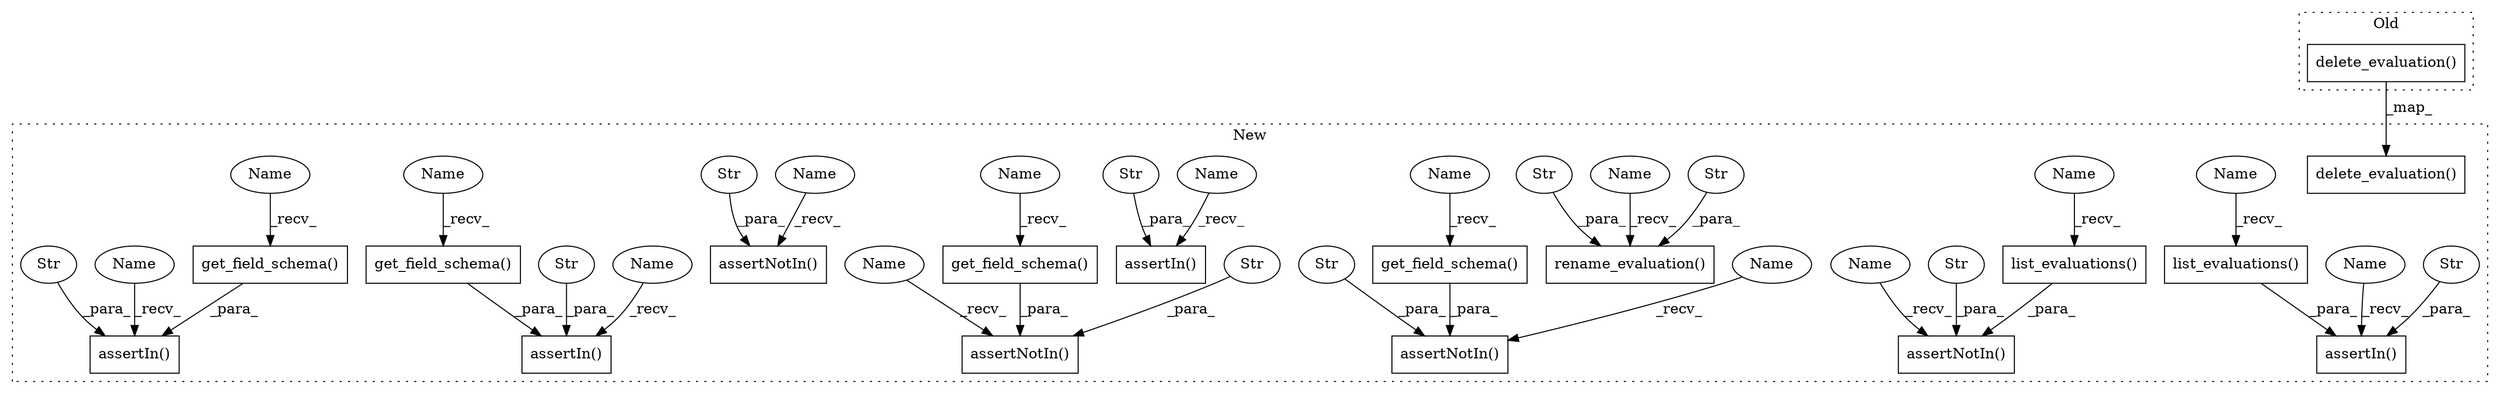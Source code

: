 digraph G {
subgraph cluster0 {
1 [label="delete_evaluation()" a="75" s="75560,75592" l="26,1" shape="box"];
label = "Old";
style="dotted";
}
subgraph cluster1 {
2 [label="delete_evaluation()" a="75" s="86878,86911" l="26,1" shape="box"];
3 [label="list_evaluations()" a="75" s="86613" l="26" shape="box"];
4 [label="assertIn()" a="75" s="86590,86639" l="14,1" shape="box"];
5 [label="assertNotIn()" a="75" s="86922,86974" l="17,1" shape="box"];
6 [label="list_evaluations()" a="75" s="86948" l="26" shape="box"];
7 [label="assertIn()" a="75" s="86786,86842" l="14,1" shape="box"];
8 [label="Str" a="66" s="86604" l="7" shape="ellipse"];
9 [label="Str" a="66" s="86800" l="14" shape="ellipse"];
10 [label="Str" a="66" s="86939" l="7" shape="ellipse"];
11 [label="get_field_schema()" a="75" s="87091" l="26" shape="box"];
12 [label="assertNotIn()" a="75" s="87055,87117" l="17,1" shape="box"];
13 [label="Str" a="66" s="87072" l="17" shape="ellipse"];
14 [label="get_field_schema()" a="75" s="86816" l="26" shape="box"];
15 [label="rename_evaluation()" a="75" s="86267,86308" l="26,1" shape="box"];
16 [label="Str" a="66" s="86293" l="6" shape="ellipse"];
17 [label="Str" a="66" s="86301" l="7" shape="ellipse"];
18 [label="assertIn()" a="75" s="86717,86776" l="14,1" shape="box"];
19 [label="Str" a="66" s="86731" l="17" shape="ellipse"];
20 [label="assertNotIn()" a="75" s="87127,87186" l="17,1" shape="box"];
21 [label="Str" a="66" s="87144" l="14" shape="ellipse"];
22 [label="assertIn()" a="75" s="86649,86707" l="14,1" shape="box"];
23 [label="Str" a="66" s="86663" l="16" shape="ellipse"];
24 [label="get_field_schema()" a="75" s="87160" l="26" shape="box"];
25 [label="assertNotIn()" a="75" s="86984,87045" l="17,1" shape="box"];
26 [label="Str" a="66" s="87001" l="16" shape="ellipse"];
27 [label="get_field_schema()" a="75" s="86681" l="26" shape="box"];
28 [label="Name" a="87" s="86922" l="4" shape="ellipse"];
29 [label="Name" a="87" s="86717" l="4" shape="ellipse"];
30 [label="Name" a="87" s="86590" l="4" shape="ellipse"];
31 [label="Name" a="87" s="87055" l="4" shape="ellipse"];
32 [label="Name" a="87" s="86649" l="4" shape="ellipse"];
33 [label="Name" a="87" s="86984" l="4" shape="ellipse"];
34 [label="Name" a="87" s="87127" l="4" shape="ellipse"];
35 [label="Name" a="87" s="86786" l="4" shape="ellipse"];
36 [label="Name" a="87" s="87160" l="7" shape="ellipse"];
37 [label="Name" a="87" s="86816" l="7" shape="ellipse"];
38 [label="Name" a="87" s="86267" l="7" shape="ellipse"];
39 [label="Name" a="87" s="86613" l="7" shape="ellipse"];
40 [label="Name" a="87" s="86681" l="7" shape="ellipse"];
41 [label="Name" a="87" s="87091" l="7" shape="ellipse"];
42 [label="Name" a="87" s="86948" l="7" shape="ellipse"];
label = "New";
style="dotted";
}
1 -> 2 [label="_map_"];
3 -> 4 [label="_para_"];
6 -> 5 [label="_para_"];
8 -> 4 [label="_para_"];
9 -> 7 [label="_para_"];
10 -> 5 [label="_para_"];
11 -> 12 [label="_para_"];
13 -> 12 [label="_para_"];
14 -> 7 [label="_para_"];
16 -> 15 [label="_para_"];
17 -> 15 [label="_para_"];
19 -> 18 [label="_para_"];
21 -> 20 [label="_para_"];
23 -> 22 [label="_para_"];
24 -> 20 [label="_para_"];
26 -> 25 [label="_para_"];
27 -> 22 [label="_para_"];
28 -> 5 [label="_recv_"];
29 -> 18 [label="_recv_"];
30 -> 4 [label="_recv_"];
31 -> 12 [label="_recv_"];
32 -> 22 [label="_recv_"];
33 -> 25 [label="_recv_"];
34 -> 20 [label="_recv_"];
35 -> 7 [label="_recv_"];
36 -> 24 [label="_recv_"];
37 -> 14 [label="_recv_"];
38 -> 15 [label="_recv_"];
39 -> 3 [label="_recv_"];
40 -> 27 [label="_recv_"];
41 -> 11 [label="_recv_"];
42 -> 6 [label="_recv_"];
}
